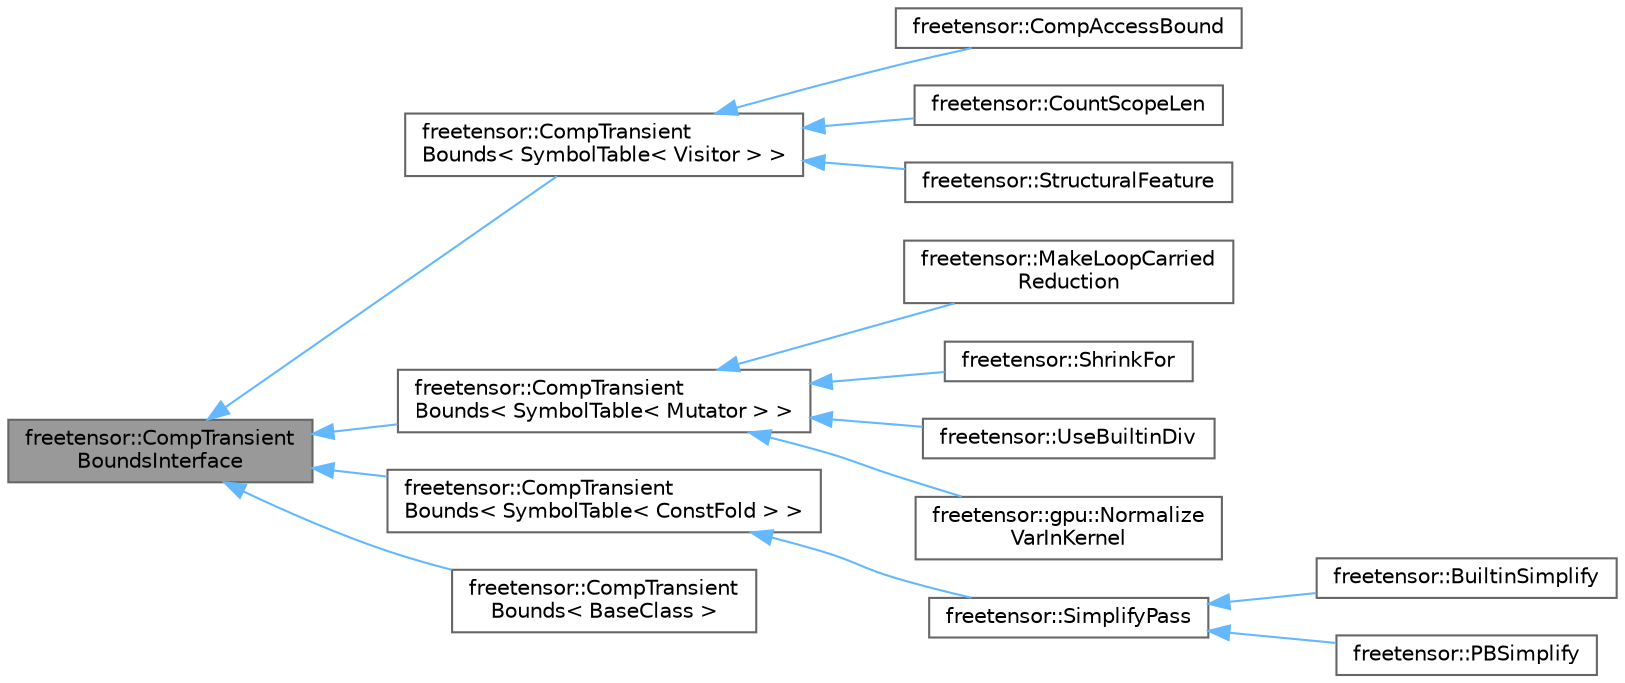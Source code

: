 digraph "freetensor::CompTransientBoundsInterface"
{
 // LATEX_PDF_SIZE
  bgcolor="transparent";
  edge [fontname=Helvetica,fontsize=10,labelfontname=Helvetica,labelfontsize=10];
  node [fontname=Helvetica,fontsize=10,shape=box,height=0.2,width=0.4];
  rankdir="LR";
  Node1 [label="freetensor::CompTransient\lBoundsInterface",height=0.2,width=0.4,color="gray40", fillcolor="grey60", style="filled", fontcolor="black",tooltip=" "];
  Node1 -> Node2 [dir="back",color="steelblue1",style="solid"];
  Node2 [label="freetensor::CompTransient\lBounds\< SymbolTable\< Visitor \> \>",height=0.2,width=0.4,color="gray40", fillcolor="white", style="filled",URL="$classfreetensor_1_1CompTransientBounds.html",tooltip=" "];
  Node2 -> Node3 [dir="back",color="steelblue1",style="solid"];
  Node3 [label="freetensor::CompAccessBound",height=0.2,width=0.4,color="gray40", fillcolor="white", style="filled",URL="$classfreetensor_1_1CompAccessBound.html",tooltip=" "];
  Node2 -> Node4 [dir="back",color="steelblue1",style="solid"];
  Node4 [label="freetensor::CountScopeLen",height=0.2,width=0.4,color="gray40", fillcolor="white", style="filled",URL="$classfreetensor_1_1CountScopeLen.html",tooltip=" "];
  Node2 -> Node5 [dir="back",color="steelblue1",style="solid"];
  Node5 [label="freetensor::StructuralFeature",height=0.2,width=0.4,color="gray40", fillcolor="white", style="filled",URL="$classfreetensor_1_1StructuralFeature.html",tooltip=" "];
  Node1 -> Node6 [dir="back",color="steelblue1",style="solid"];
  Node6 [label="freetensor::CompTransient\lBounds\< SymbolTable\< Mutator \> \>",height=0.2,width=0.4,color="gray40", fillcolor="white", style="filled",URL="$classfreetensor_1_1CompTransientBounds.html",tooltip=" "];
  Node6 -> Node7 [dir="back",color="steelblue1",style="solid"];
  Node7 [label="freetensor::MakeLoopCarried\lReduction",height=0.2,width=0.4,color="gray40", fillcolor="white", style="filled",URL="$classfreetensor_1_1MakeLoopCarriedReduction.html",tooltip=" "];
  Node6 -> Node8 [dir="back",color="steelblue1",style="solid"];
  Node8 [label="freetensor::ShrinkFor",height=0.2,width=0.4,color="gray40", fillcolor="white", style="filled",URL="$classfreetensor_1_1ShrinkFor.html",tooltip=" "];
  Node6 -> Node9 [dir="back",color="steelblue1",style="solid"];
  Node9 [label="freetensor::UseBuiltinDiv",height=0.2,width=0.4,color="gray40", fillcolor="white", style="filled",URL="$classfreetensor_1_1UseBuiltinDiv.html",tooltip=" "];
  Node6 -> Node10 [dir="back",color="steelblue1",style="solid"];
  Node10 [label="freetensor::gpu::Normalize\lVarInKernel",height=0.2,width=0.4,color="gray40", fillcolor="white", style="filled",URL="$classfreetensor_1_1gpu_1_1NormalizeVarInKernel.html",tooltip=" "];
  Node1 -> Node11 [dir="back",color="steelblue1",style="solid"];
  Node11 [label="freetensor::CompTransient\lBounds\< SymbolTable\< ConstFold \> \>",height=0.2,width=0.4,color="gray40", fillcolor="white", style="filled",URL="$classfreetensor_1_1CompTransientBounds.html",tooltip=" "];
  Node11 -> Node12 [dir="back",color="steelblue1",style="solid"];
  Node12 [label="freetensor::SimplifyPass",height=0.2,width=0.4,color="gray40", fillcolor="white", style="filled",URL="$classfreetensor_1_1SimplifyPass.html",tooltip=" "];
  Node12 -> Node13 [dir="back",color="steelblue1",style="solid"];
  Node13 [label="freetensor::BuiltinSimplify",height=0.2,width=0.4,color="gray40", fillcolor="white", style="filled",URL="$classfreetensor_1_1BuiltinSimplify.html",tooltip=" "];
  Node12 -> Node14 [dir="back",color="steelblue1",style="solid"];
  Node14 [label="freetensor::PBSimplify",height=0.2,width=0.4,color="gray40", fillcolor="white", style="filled",URL="$classfreetensor_1_1PBSimplify.html",tooltip=" "];
  Node1 -> Node15 [dir="back",color="steelblue1",style="solid"];
  Node15 [label="freetensor::CompTransient\lBounds\< BaseClass \>",height=0.2,width=0.4,color="gray40", fillcolor="white", style="filled",URL="$classfreetensor_1_1CompTransientBounds.html",tooltip=" "];
}
